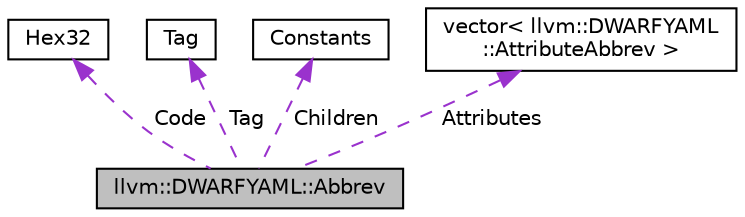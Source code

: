digraph "llvm::DWARFYAML::Abbrev"
{
 // LATEX_PDF_SIZE
  bgcolor="transparent";
  edge [fontname="Helvetica",fontsize="10",labelfontname="Helvetica",labelfontsize="10"];
  node [fontname="Helvetica",fontsize="10",shape="box"];
  Node1 [label="llvm::DWARFYAML::Abbrev",height=0.2,width=0.4,color="black", fillcolor="grey75", style="filled", fontcolor="black",tooltip=" "];
  Node2 -> Node1 [dir="back",color="darkorchid3",fontsize="10",style="dashed",label=" Code" ,fontname="Helvetica"];
  Node2 [label="Hex32",height=0.2,width=0.4,color="black",tooltip=" "];
  Node3 -> Node1 [dir="back",color="darkorchid3",fontsize="10",style="dashed",label=" Tag" ,fontname="Helvetica"];
  Node3 [label="Tag",height=0.2,width=0.4,color="black",tooltip=" "];
  Node4 -> Node1 [dir="back",color="darkorchid3",fontsize="10",style="dashed",label=" Children" ,fontname="Helvetica"];
  Node4 [label="Constants",height=0.2,width=0.4,color="black",tooltip=" "];
  Node5 -> Node1 [dir="back",color="darkorchid3",fontsize="10",style="dashed",label=" Attributes" ,fontname="Helvetica"];
  Node5 [label="vector\< llvm::DWARFYAML\l::AttributeAbbrev \>",height=0.2,width=0.4,color="black",tooltip=" "];
}
